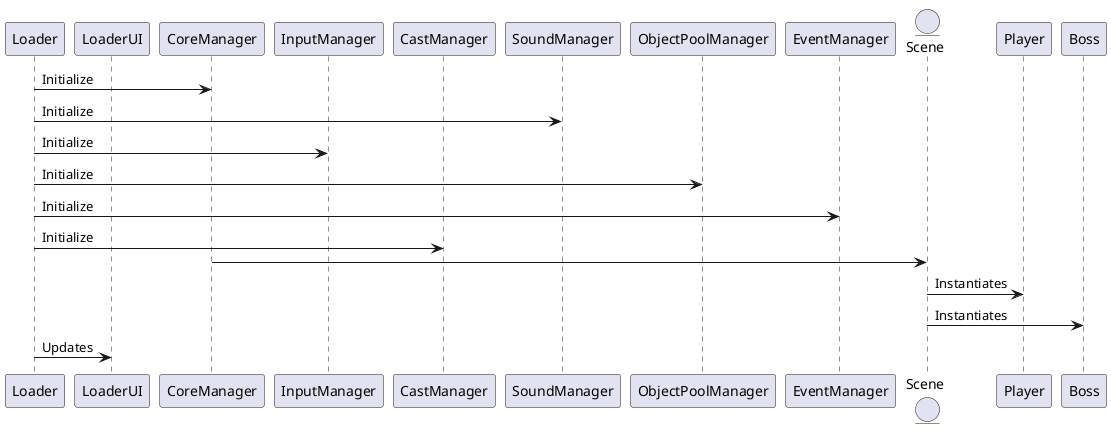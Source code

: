 ﻿@startuml
'https://plantuml.com/sequence-diagram


participant Loader
participant LoaderUI
participant CoreManager
participant InputManager
participant CastManager
participant SoundManager
participant ObjectPoolManager
participant EventManager
entity Scene
participant Player
participant Boss


Loader -> CoreManager : Initialize
Loader-> SoundManager :Initialize
Loader-> InputManager :Initialize
Loader-> ObjectPoolManager :Initialize
Loader-> EventManager :Initialize
Loader->CastManager:Initialize
CoreManager -> Scene
Scene->Player:Instantiates
Scene->Boss:Instantiates
Loader->LoaderUI: Updates





@enduml

